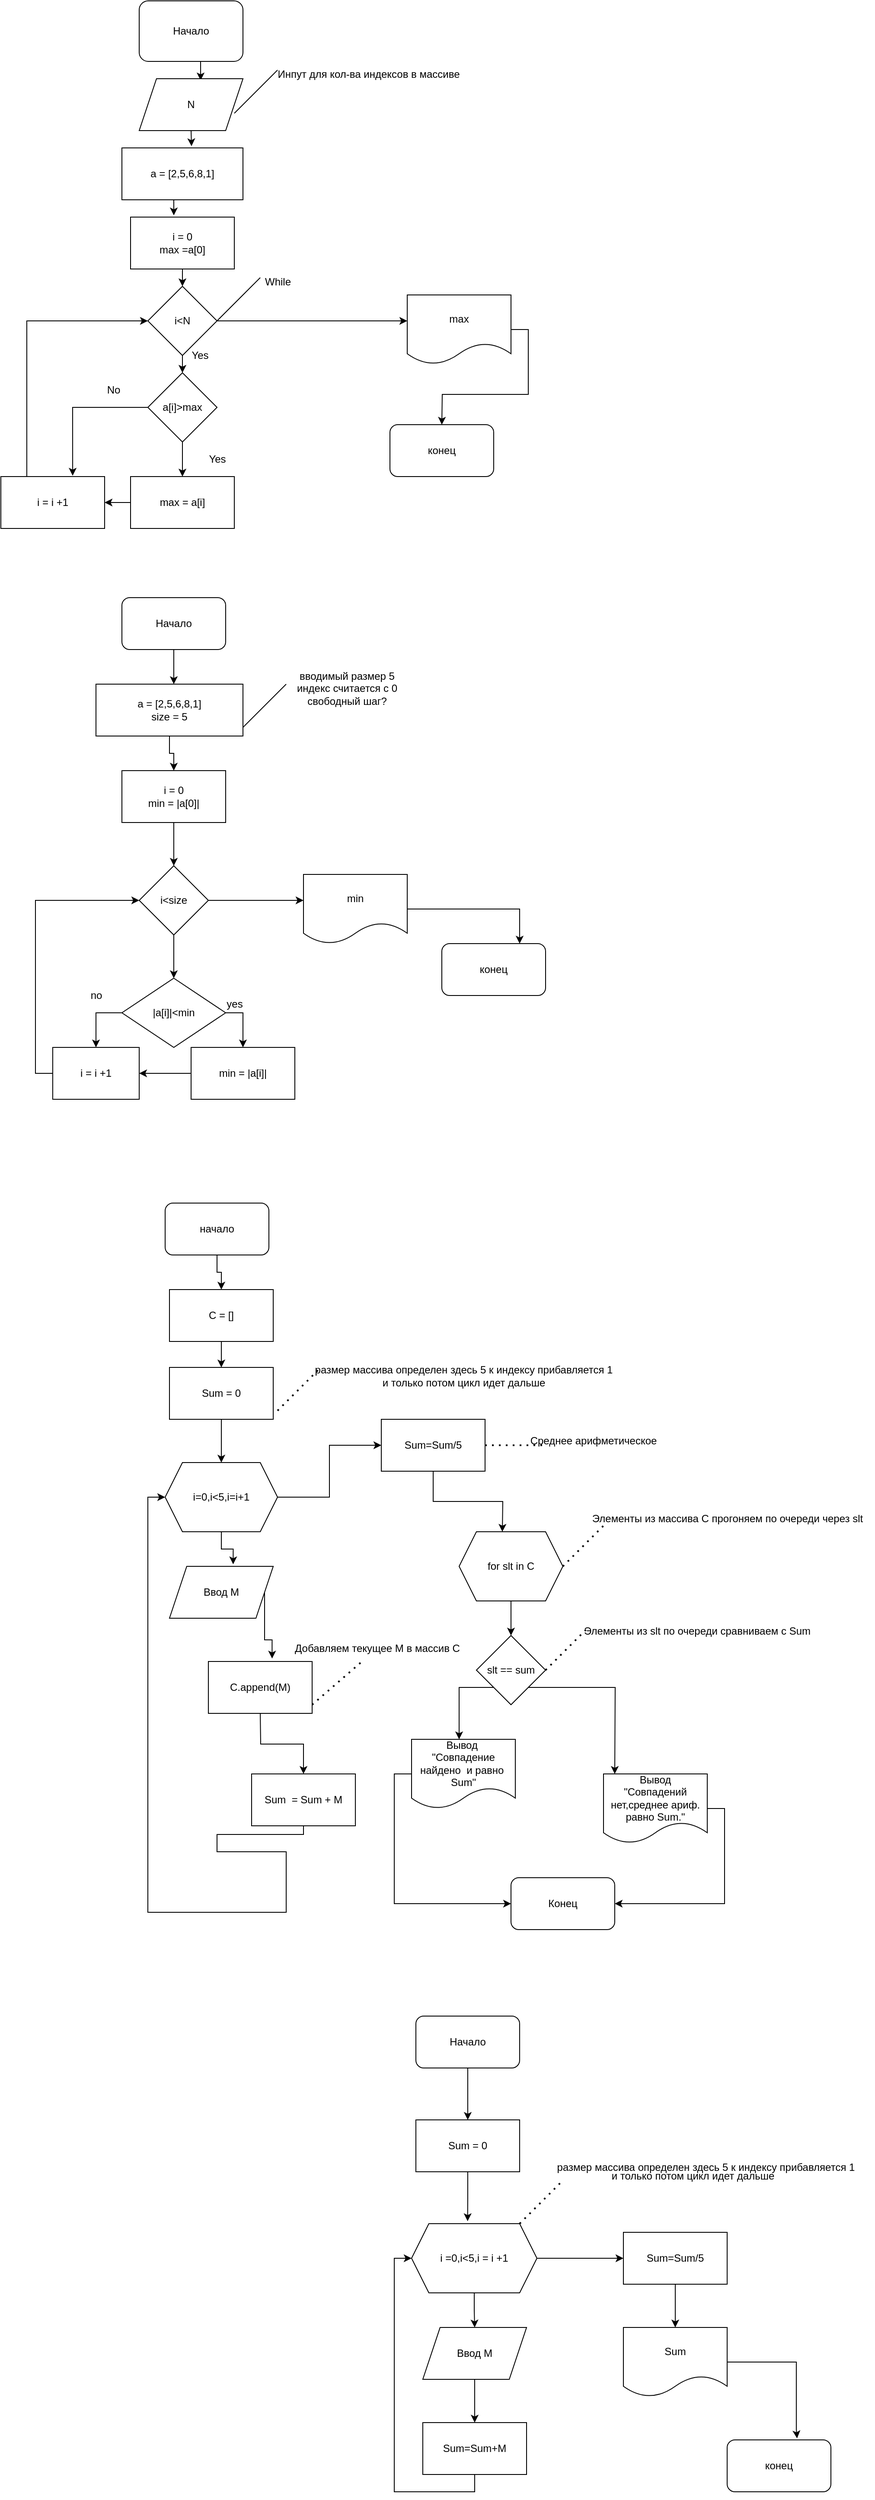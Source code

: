 <mxfile version="20.0.4" type="github">
  <diagram id="hOv4CMc3h8eQaiwRDZ-S" name="Page-1">
    <mxGraphModel dx="924" dy="865" grid="1" gridSize="10" guides="1" tooltips="1" connect="1" arrows="1" fold="1" page="1" pageScale="1" pageWidth="2339" pageHeight="3300" math="0" shadow="0">
      <root>
        <mxCell id="0" />
        <mxCell id="1" parent="0" />
        <mxCell id="QKbRD4LOsCRDeP-cugI2-16" style="edgeStyle=orthogonalEdgeStyle;rounded=0;orthogonalLoop=1;jettySize=auto;html=1;exitX=0.5;exitY=1;exitDx=0;exitDy=0;entryX=0.592;entryY=0.033;entryDx=0;entryDy=0;entryPerimeter=0;" parent="1" source="QKbRD4LOsCRDeP-cugI2-1" target="QKbRD4LOsCRDeP-cugI2-3" edge="1">
          <mxGeometry relative="1" as="geometry" />
        </mxCell>
        <mxCell id="QKbRD4LOsCRDeP-cugI2-1" value="&lt;font style=&quot;vertical-align: inherit;&quot;&gt;&lt;font style=&quot;vertical-align: inherit;&quot;&gt;Начало&lt;/font&gt;&lt;/font&gt;" style="rounded=1;whiteSpace=wrap;html=1;" parent="1" vertex="1">
          <mxGeometry x="290" y="30" width="120" height="70" as="geometry" />
        </mxCell>
        <mxCell id="QKbRD4LOsCRDeP-cugI2-5" style="edgeStyle=orthogonalEdgeStyle;rounded=0;orthogonalLoop=1;jettySize=auto;html=1;exitX=0.5;exitY=1;exitDx=0;exitDy=0;entryX=0.575;entryY=-0.033;entryDx=0;entryDy=0;entryPerimeter=0;" parent="1" source="QKbRD4LOsCRDeP-cugI2-3" target="QKbRD4LOsCRDeP-cugI2-4" edge="1">
          <mxGeometry relative="1" as="geometry" />
        </mxCell>
        <mxCell id="QKbRD4LOsCRDeP-cugI2-3" value="N" style="shape=parallelogram;perimeter=parallelogramPerimeter;whiteSpace=wrap;html=1;fixedSize=1;" parent="1" vertex="1">
          <mxGeometry x="290" y="120" width="120" height="60" as="geometry" />
        </mxCell>
        <mxCell id="QKbRD4LOsCRDeP-cugI2-17" style="edgeStyle=orthogonalEdgeStyle;rounded=0;orthogonalLoop=1;jettySize=auto;html=1;exitX=0.5;exitY=1;exitDx=0;exitDy=0;entryX=0.417;entryY=-0.033;entryDx=0;entryDy=0;entryPerimeter=0;" parent="1" source="QKbRD4LOsCRDeP-cugI2-4" target="QKbRD4LOsCRDeP-cugI2-14" edge="1">
          <mxGeometry relative="1" as="geometry" />
        </mxCell>
        <mxCell id="QKbRD4LOsCRDeP-cugI2-4" value="a = [2,5,6,8,1]" style="rounded=0;whiteSpace=wrap;html=1;" parent="1" vertex="1">
          <mxGeometry x="270" y="200" width="140" height="60" as="geometry" />
        </mxCell>
        <mxCell id="QKbRD4LOsCRDeP-cugI2-7" value="" style="endArrow=none;html=1;rounded=0;" parent="1" edge="1">
          <mxGeometry width="50" height="50" relative="1" as="geometry">
            <mxPoint x="400" y="160" as="sourcePoint" />
            <mxPoint x="450" y="110" as="targetPoint" />
          </mxGeometry>
        </mxCell>
        <mxCell id="QKbRD4LOsCRDeP-cugI2-9" value="Инпут для кол-ва индексов в массиве" style="text;html=1;align=center;verticalAlign=middle;resizable=0;points=[];autosize=1;strokeColor=none;fillColor=none;" parent="1" vertex="1">
          <mxGeometry x="440" y="100" width="230" height="30" as="geometry" />
        </mxCell>
        <mxCell id="QKbRD4LOsCRDeP-cugI2-18" style="edgeStyle=orthogonalEdgeStyle;rounded=0;orthogonalLoop=1;jettySize=auto;html=1;exitX=0.5;exitY=1;exitDx=0;exitDy=0;" parent="1" source="QKbRD4LOsCRDeP-cugI2-10" edge="1">
          <mxGeometry relative="1" as="geometry">
            <mxPoint x="340" y="460" as="targetPoint" />
          </mxGeometry>
        </mxCell>
        <mxCell id="x33IBUeL9OFxQDD6_skh-16" style="edgeStyle=orthogonalEdgeStyle;rounded=0;orthogonalLoop=1;jettySize=auto;html=1;exitX=1;exitY=0.5;exitDx=0;exitDy=0;" parent="1" source="QKbRD4LOsCRDeP-cugI2-10" edge="1">
          <mxGeometry relative="1" as="geometry">
            <mxPoint x="600" y="400" as="targetPoint" />
          </mxGeometry>
        </mxCell>
        <mxCell id="QKbRD4LOsCRDeP-cugI2-10" value="&lt;font style=&quot;vertical-align: inherit;&quot;&gt;&lt;font style=&quot;vertical-align: inherit;&quot;&gt;i&amp;lt;N&lt;/font&gt;&lt;/font&gt;" style="rhombus;whiteSpace=wrap;html=1;" parent="1" vertex="1">
          <mxGeometry x="300" y="360" width="80" height="80" as="geometry" />
        </mxCell>
        <mxCell id="QKbRD4LOsCRDeP-cugI2-15" style="edgeStyle=orthogonalEdgeStyle;rounded=0;orthogonalLoop=1;jettySize=auto;html=1;exitX=0.5;exitY=1;exitDx=0;exitDy=0;entryX=0.5;entryY=0;entryDx=0;entryDy=0;" parent="1" source="QKbRD4LOsCRDeP-cugI2-14" target="QKbRD4LOsCRDeP-cugI2-10" edge="1">
          <mxGeometry relative="1" as="geometry" />
        </mxCell>
        <mxCell id="QKbRD4LOsCRDeP-cugI2-14" value="&lt;font style=&quot;vertical-align: inherit;&quot;&gt;&lt;font style=&quot;vertical-align: inherit;&quot;&gt;&lt;font style=&quot;vertical-align: inherit;&quot;&gt;&lt;font style=&quot;vertical-align: inherit;&quot;&gt;&lt;font style=&quot;vertical-align: inherit;&quot;&gt;&lt;font style=&quot;vertical-align: inherit;&quot;&gt;&lt;font style=&quot;vertical-align: inherit;&quot;&gt;&lt;font style=&quot;vertical-align: inherit;&quot;&gt;i = 0&lt;br&gt;max =a[0]&lt;br&gt;&lt;/font&gt;&lt;/font&gt;&lt;/font&gt;&lt;/font&gt;&lt;/font&gt;&lt;/font&gt;&lt;/font&gt;&lt;/font&gt;" style="rounded=0;whiteSpace=wrap;html=1;" parent="1" vertex="1">
          <mxGeometry x="280" y="280" width="120" height="60" as="geometry" />
        </mxCell>
        <mxCell id="QKbRD4LOsCRDeP-cugI2-20" value="Yes" style="text;html=1;align=center;verticalAlign=middle;resizable=0;points=[];autosize=1;strokeColor=none;fillColor=none;" parent="1" vertex="1">
          <mxGeometry x="340" y="425" width="40" height="30" as="geometry" />
        </mxCell>
        <mxCell id="QKbRD4LOsCRDeP-cugI2-22" value="" style="endArrow=none;html=1;rounded=0;" parent="1" edge="1">
          <mxGeometry width="50" height="50" relative="1" as="geometry">
            <mxPoint x="380" y="400" as="sourcePoint" />
            <mxPoint x="430" y="350" as="targetPoint" />
          </mxGeometry>
        </mxCell>
        <mxCell id="QKbRD4LOsCRDeP-cugI2-23" value="While" style="text;html=1;align=center;verticalAlign=middle;resizable=0;points=[];autosize=1;strokeColor=none;fillColor=none;" parent="1" vertex="1">
          <mxGeometry x="425" y="340" width="50" height="30" as="geometry" />
        </mxCell>
        <mxCell id="x33IBUeL9OFxQDD6_skh-7" style="edgeStyle=orthogonalEdgeStyle;rounded=0;orthogonalLoop=1;jettySize=auto;html=1;exitX=0.5;exitY=1;exitDx=0;exitDy=0;entryX=0.5;entryY=0;entryDx=0;entryDy=0;" parent="1" source="QKbRD4LOsCRDeP-cugI2-24" target="x33IBUeL9OFxQDD6_skh-5" edge="1">
          <mxGeometry relative="1" as="geometry" />
        </mxCell>
        <mxCell id="x33IBUeL9OFxQDD6_skh-10" style="edgeStyle=orthogonalEdgeStyle;rounded=0;orthogonalLoop=1;jettySize=auto;html=1;exitX=0;exitY=0.5;exitDx=0;exitDy=0;entryX=0.692;entryY=-0.017;entryDx=0;entryDy=0;entryPerimeter=0;" parent="1" source="QKbRD4LOsCRDeP-cugI2-24" target="x33IBUeL9OFxQDD6_skh-8" edge="1">
          <mxGeometry relative="1" as="geometry" />
        </mxCell>
        <mxCell id="QKbRD4LOsCRDeP-cugI2-24" value="&lt;font style=&quot;vertical-align: inherit;&quot;&gt;&lt;font style=&quot;vertical-align: inherit;&quot;&gt;а[i]&amp;gt;max&lt;/font&gt;&lt;/font&gt;" style="rhombus;whiteSpace=wrap;html=1;" parent="1" vertex="1">
          <mxGeometry x="300" y="460" width="80" height="80" as="geometry" />
        </mxCell>
        <mxCell id="x33IBUeL9OFxQDD6_skh-3" value="Yes" style="text;html=1;align=center;verticalAlign=middle;resizable=0;points=[];autosize=1;strokeColor=none;fillColor=none;" parent="1" vertex="1">
          <mxGeometry x="360" y="545" width="40" height="30" as="geometry" />
        </mxCell>
        <mxCell id="x33IBUeL9OFxQDD6_skh-9" style="edgeStyle=orthogonalEdgeStyle;rounded=0;orthogonalLoop=1;jettySize=auto;html=1;exitX=0;exitY=0.5;exitDx=0;exitDy=0;entryX=1;entryY=0.5;entryDx=0;entryDy=0;" parent="1" source="x33IBUeL9OFxQDD6_skh-5" target="x33IBUeL9OFxQDD6_skh-8" edge="1">
          <mxGeometry relative="1" as="geometry" />
        </mxCell>
        <mxCell id="x33IBUeL9OFxQDD6_skh-5" value="max = a[i]" style="rounded=0;whiteSpace=wrap;html=1;" parent="1" vertex="1">
          <mxGeometry x="280" y="580" width="120" height="60" as="geometry" />
        </mxCell>
        <mxCell id="x33IBUeL9OFxQDD6_skh-15" style="edgeStyle=orthogonalEdgeStyle;rounded=0;orthogonalLoop=1;jettySize=auto;html=1;exitX=0.25;exitY=0;exitDx=0;exitDy=0;entryX=0;entryY=0.5;entryDx=0;entryDy=0;" parent="1" source="x33IBUeL9OFxQDD6_skh-8" target="QKbRD4LOsCRDeP-cugI2-10" edge="1">
          <mxGeometry relative="1" as="geometry" />
        </mxCell>
        <mxCell id="x33IBUeL9OFxQDD6_skh-8" value="i = i +1" style="rounded=0;whiteSpace=wrap;html=1;" parent="1" vertex="1">
          <mxGeometry x="130" y="580" width="120" height="60" as="geometry" />
        </mxCell>
        <mxCell id="x33IBUeL9OFxQDD6_skh-11" value="No" style="text;html=1;align=center;verticalAlign=middle;resizable=0;points=[];autosize=1;strokeColor=none;fillColor=none;" parent="1" vertex="1">
          <mxGeometry x="240" y="465" width="40" height="30" as="geometry" />
        </mxCell>
        <mxCell id="x33IBUeL9OFxQDD6_skh-18" style="edgeStyle=orthogonalEdgeStyle;rounded=0;orthogonalLoop=1;jettySize=auto;html=1;exitX=1;exitY=0.5;exitDx=0;exitDy=0;" parent="1" source="x33IBUeL9OFxQDD6_skh-17" edge="1">
          <mxGeometry relative="1" as="geometry">
            <mxPoint x="640" y="520" as="targetPoint" />
          </mxGeometry>
        </mxCell>
        <mxCell id="x33IBUeL9OFxQDD6_skh-17" value="max" style="shape=document;whiteSpace=wrap;html=1;boundedLbl=1;" parent="1" vertex="1">
          <mxGeometry x="600" y="370" width="120" height="80" as="geometry" />
        </mxCell>
        <mxCell id="x33IBUeL9OFxQDD6_skh-19" value="конец" style="rounded=1;whiteSpace=wrap;html=1;" parent="1" vertex="1">
          <mxGeometry x="580" y="520" width="120" height="60" as="geometry" />
        </mxCell>
        <mxCell id="abF6mprupppWIq8DB4ML-5" style="edgeStyle=orthogonalEdgeStyle;rounded=0;orthogonalLoop=1;jettySize=auto;html=1;exitX=0.5;exitY=1;exitDx=0;exitDy=0;" parent="1" source="abF6mprupppWIq8DB4ML-2" edge="1">
          <mxGeometry relative="1" as="geometry">
            <mxPoint x="330" y="820" as="targetPoint" />
          </mxGeometry>
        </mxCell>
        <mxCell id="abF6mprupppWIq8DB4ML-2" value="Начало" style="rounded=1;whiteSpace=wrap;html=1;" parent="1" vertex="1">
          <mxGeometry x="270" y="720" width="120" height="60" as="geometry" />
        </mxCell>
        <mxCell id="abF6mprupppWIq8DB4ML-7" style="edgeStyle=orthogonalEdgeStyle;rounded=0;orthogonalLoop=1;jettySize=auto;html=1;exitX=0.5;exitY=1;exitDx=0;exitDy=0;" parent="1" source="abF6mprupppWIq8DB4ML-3" target="abF6mprupppWIq8DB4ML-6" edge="1">
          <mxGeometry relative="1" as="geometry" />
        </mxCell>
        <mxCell id="abF6mprupppWIq8DB4ML-3" value="a = [2,5,6,8,1]&lt;br&gt;size = 5" style="rounded=0;whiteSpace=wrap;html=1;" parent="1" vertex="1">
          <mxGeometry x="240" y="820" width="170" height="60" as="geometry" />
        </mxCell>
        <mxCell id="abF6mprupppWIq8DB4ML-10" style="edgeStyle=orthogonalEdgeStyle;rounded=0;orthogonalLoop=1;jettySize=auto;html=1;exitX=0.5;exitY=1;exitDx=0;exitDy=0;" parent="1" source="abF6mprupppWIq8DB4ML-6" target="abF6mprupppWIq8DB4ML-8" edge="1">
          <mxGeometry relative="1" as="geometry" />
        </mxCell>
        <mxCell id="abF6mprupppWIq8DB4ML-6" value="i = 0&lt;br&gt;min = |a[0]|" style="rounded=0;whiteSpace=wrap;html=1;" parent="1" vertex="1">
          <mxGeometry x="270" y="920" width="120" height="60" as="geometry" />
        </mxCell>
        <mxCell id="abF6mprupppWIq8DB4ML-12" style="edgeStyle=orthogonalEdgeStyle;rounded=0;orthogonalLoop=1;jettySize=auto;html=1;exitX=0.5;exitY=1;exitDx=0;exitDy=0;entryX=0.5;entryY=0;entryDx=0;entryDy=0;" parent="1" source="abF6mprupppWIq8DB4ML-8" target="abF6mprupppWIq8DB4ML-11" edge="1">
          <mxGeometry relative="1" as="geometry" />
        </mxCell>
        <mxCell id="3ugPMBBeOcP1mLZwPPLr-2" style="edgeStyle=orthogonalEdgeStyle;rounded=0;orthogonalLoop=1;jettySize=auto;html=1;exitX=1;exitY=0.5;exitDx=0;exitDy=0;" parent="1" source="abF6mprupppWIq8DB4ML-8" edge="1">
          <mxGeometry relative="1" as="geometry">
            <mxPoint x="480" y="1070" as="targetPoint" />
          </mxGeometry>
        </mxCell>
        <mxCell id="abF6mprupppWIq8DB4ML-8" value="i&amp;lt;size" style="rhombus;whiteSpace=wrap;html=1;" parent="1" vertex="1">
          <mxGeometry x="290" y="1030" width="80" height="80" as="geometry" />
        </mxCell>
        <mxCell id="abF6mprupppWIq8DB4ML-15" style="edgeStyle=orthogonalEdgeStyle;rounded=0;orthogonalLoop=1;jettySize=auto;html=1;exitX=0;exitY=0.5;exitDx=0;exitDy=0;entryX=0.5;entryY=0;entryDx=0;entryDy=0;" parent="1" source="abF6mprupppWIq8DB4ML-11" target="abF6mprupppWIq8DB4ML-14" edge="1">
          <mxGeometry relative="1" as="geometry" />
        </mxCell>
        <mxCell id="abF6mprupppWIq8DB4ML-24" style="edgeStyle=orthogonalEdgeStyle;rounded=0;orthogonalLoop=1;jettySize=auto;html=1;exitX=1;exitY=0.5;exitDx=0;exitDy=0;" parent="1" source="abF6mprupppWIq8DB4ML-11" target="abF6mprupppWIq8DB4ML-23" edge="1">
          <mxGeometry relative="1" as="geometry" />
        </mxCell>
        <mxCell id="abF6mprupppWIq8DB4ML-11" value="&lt;font style=&quot;vertical-align: inherit;&quot;&gt;&lt;font style=&quot;vertical-align: inherit;&quot;&gt;|а[i]|&amp;lt;min&lt;/font&gt;&lt;/font&gt;" style="rhombus;whiteSpace=wrap;html=1;" parent="1" vertex="1">
          <mxGeometry x="270" y="1160" width="120" height="80" as="geometry" />
        </mxCell>
        <mxCell id="abF6mprupppWIq8DB4ML-16" style="edgeStyle=orthogonalEdgeStyle;rounded=0;orthogonalLoop=1;jettySize=auto;html=1;exitX=0;exitY=0.5;exitDx=0;exitDy=0;entryX=0;entryY=0.5;entryDx=0;entryDy=0;" parent="1" source="abF6mprupppWIq8DB4ML-14" target="abF6mprupppWIq8DB4ML-8" edge="1">
          <mxGeometry relative="1" as="geometry" />
        </mxCell>
        <mxCell id="abF6mprupppWIq8DB4ML-14" value="i = i +1" style="rounded=0;whiteSpace=wrap;html=1;" parent="1" vertex="1">
          <mxGeometry x="190" y="1240" width="100" height="60" as="geometry" />
        </mxCell>
        <mxCell id="abF6mprupppWIq8DB4ML-19" value="no" style="text;html=1;align=center;verticalAlign=middle;resizable=0;points=[];autosize=1;strokeColor=none;fillColor=none;" parent="1" vertex="1">
          <mxGeometry x="220" y="1165" width="40" height="30" as="geometry" />
        </mxCell>
        <mxCell id="3ugPMBBeOcP1mLZwPPLr-1" style="edgeStyle=orthogonalEdgeStyle;rounded=0;orthogonalLoop=1;jettySize=auto;html=1;entryX=1;entryY=0.5;entryDx=0;entryDy=0;" parent="1" source="abF6mprupppWIq8DB4ML-23" target="abF6mprupppWIq8DB4ML-14" edge="1">
          <mxGeometry relative="1" as="geometry" />
        </mxCell>
        <mxCell id="abF6mprupppWIq8DB4ML-23" value="min = |a[i]|" style="rounded=0;whiteSpace=wrap;html=1;" parent="1" vertex="1">
          <mxGeometry x="350" y="1240" width="120" height="60" as="geometry" />
        </mxCell>
        <mxCell id="abF6mprupppWIq8DB4ML-26" value="yes" style="text;html=1;align=center;verticalAlign=middle;resizable=0;points=[];autosize=1;strokeColor=none;fillColor=none;" parent="1" vertex="1">
          <mxGeometry x="380" y="1175" width="40" height="30" as="geometry" />
        </mxCell>
        <mxCell id="abF6mprupppWIq8DB4ML-28" value="" style="endArrow=none;html=1;rounded=0;" parent="1" edge="1">
          <mxGeometry width="50" height="50" relative="1" as="geometry">
            <mxPoint x="410" y="870" as="sourcePoint" />
            <mxPoint x="460" y="820" as="targetPoint" />
          </mxGeometry>
        </mxCell>
        <mxCell id="abF6mprupppWIq8DB4ML-29" value="вводимый размер 5&lt;br&gt;индекс считается с 0&lt;br&gt;свободный шаг?" style="text;html=1;align=center;verticalAlign=middle;resizable=0;points=[];autosize=1;strokeColor=none;fillColor=none;" parent="1" vertex="1">
          <mxGeometry x="460" y="800" width="140" height="50" as="geometry" />
        </mxCell>
        <mxCell id="3ugPMBBeOcP1mLZwPPLr-5" style="edgeStyle=orthogonalEdgeStyle;rounded=0;orthogonalLoop=1;jettySize=auto;html=1;exitX=1;exitY=0.5;exitDx=0;exitDy=0;entryX=0.75;entryY=0;entryDx=0;entryDy=0;" parent="1" source="3ugPMBBeOcP1mLZwPPLr-3" target="3ugPMBBeOcP1mLZwPPLr-4" edge="1">
          <mxGeometry relative="1" as="geometry" />
        </mxCell>
        <mxCell id="3ugPMBBeOcP1mLZwPPLr-3" value="min" style="shape=document;whiteSpace=wrap;html=1;boundedLbl=1;" parent="1" vertex="1">
          <mxGeometry x="480" y="1040" width="120" height="80" as="geometry" />
        </mxCell>
        <mxCell id="3ugPMBBeOcP1mLZwPPLr-4" value="конец" style="rounded=1;whiteSpace=wrap;html=1;" parent="1" vertex="1">
          <mxGeometry x="640" y="1120" width="120" height="60" as="geometry" />
        </mxCell>
        <mxCell id="7UkuXEC-VQRonw2ITMXY-3" style="edgeStyle=orthogonalEdgeStyle;rounded=0;orthogonalLoop=1;jettySize=auto;html=1;exitX=0.5;exitY=1;exitDx=0;exitDy=0;entryX=0.5;entryY=0;entryDx=0;entryDy=0;" parent="1" source="7UkuXEC-VQRonw2ITMXY-1" edge="1" target="ZDNeydZIDDJZH1glknqO-6">
          <mxGeometry relative="1" as="geometry">
            <mxPoint x="385" y="1515" as="targetPoint" />
          </mxGeometry>
        </mxCell>
        <mxCell id="7UkuXEC-VQRonw2ITMXY-1" value="&lt;font style=&quot;vertical-align: inherit;&quot;&gt;&lt;font style=&quot;vertical-align: inherit;&quot;&gt;начало&lt;/font&gt;&lt;/font&gt;" style="rounded=1;whiteSpace=wrap;html=1;" parent="1" vertex="1">
          <mxGeometry x="320" y="1420" width="120" height="60" as="geometry" />
        </mxCell>
        <mxCell id="7UkuXEC-VQRonw2ITMXY-18" style="edgeStyle=orthogonalEdgeStyle;rounded=0;orthogonalLoop=1;jettySize=auto;html=1;exitX=0.5;exitY=1;exitDx=0;exitDy=0;" parent="1" source="7UkuXEC-VQRonw2ITMXY-12" edge="1">
          <mxGeometry relative="1" as="geometry">
            <mxPoint x="380" y="1770" as="targetPoint" />
          </mxGeometry>
        </mxCell>
        <mxCell id="7UkuXEC-VQRonw2ITMXY-25" style="edgeStyle=orthogonalEdgeStyle;rounded=0;orthogonalLoop=1;jettySize=auto;html=1;exitX=1;exitY=0.5;exitDx=0;exitDy=0;entryX=0;entryY=0.5;entryDx=0;entryDy=0;" parent="1" source="7UkuXEC-VQRonw2ITMXY-12" edge="1" target="7UkuXEC-VQRonw2ITMXY-26">
          <mxGeometry relative="1" as="geometry">
            <mxPoint x="560" y="1700" as="targetPoint" />
          </mxGeometry>
        </mxCell>
        <mxCell id="ZDNeydZIDDJZH1glknqO-14" style="edgeStyle=orthogonalEdgeStyle;rounded=0;orthogonalLoop=1;jettySize=auto;html=1;exitX=0.5;exitY=1;exitDx=0;exitDy=0;entryX=0.614;entryY=-0.039;entryDx=0;entryDy=0;entryPerimeter=0;" edge="1" parent="1" source="7UkuXEC-VQRonw2ITMXY-12" target="7UkuXEC-VQRonw2ITMXY-20">
          <mxGeometry relative="1" as="geometry" />
        </mxCell>
        <mxCell id="7UkuXEC-VQRonw2ITMXY-12" value="i=0,i&amp;lt;5,i=i+1" style="shape=hexagon;perimeter=hexagonPerimeter2;whiteSpace=wrap;html=1;fixedSize=1;" parent="1" vertex="1">
          <mxGeometry x="320" y="1720" width="130" height="80" as="geometry" />
        </mxCell>
        <mxCell id="ZDNeydZIDDJZH1glknqO-5" value="" style="edgeStyle=orthogonalEdgeStyle;rounded=0;orthogonalLoop=1;jettySize=auto;html=1;" edge="1" parent="1" source="7UkuXEC-VQRonw2ITMXY-15" target="7UkuXEC-VQRonw2ITMXY-12">
          <mxGeometry relative="1" as="geometry" />
        </mxCell>
        <mxCell id="7UkuXEC-VQRonw2ITMXY-15" value="Sum = 0" style="rounded=0;whiteSpace=wrap;html=1;" parent="1" vertex="1">
          <mxGeometry x="325" y="1610" width="120" height="60" as="geometry" />
        </mxCell>
        <mxCell id="7UkuXEC-VQRonw2ITMXY-22" style="edgeStyle=orthogonalEdgeStyle;rounded=0;orthogonalLoop=1;jettySize=auto;html=1;entryX=0.5;entryY=0;entryDx=0;entryDy=0;" parent="1" target="7UkuXEC-VQRonw2ITMXY-21" edge="1">
          <mxGeometry relative="1" as="geometry">
            <mxPoint x="430" y="2010" as="sourcePoint" />
          </mxGeometry>
        </mxCell>
        <mxCell id="ZDNeydZIDDJZH1glknqO-16" style="edgeStyle=orthogonalEdgeStyle;rounded=0;orthogonalLoop=1;jettySize=auto;html=1;exitX=1;exitY=0.5;exitDx=0;exitDy=0;entryX=0.614;entryY=-0.057;entryDx=0;entryDy=0;entryPerimeter=0;" edge="1" parent="1" source="7UkuXEC-VQRonw2ITMXY-20" target="ZDNeydZIDDJZH1glknqO-15">
          <mxGeometry relative="1" as="geometry" />
        </mxCell>
        <mxCell id="7UkuXEC-VQRonw2ITMXY-20" value="Ввод М&lt;br&gt;" style="shape=parallelogram;perimeter=parallelogramPerimeter;whiteSpace=wrap;html=1;fixedSize=1;" parent="1" vertex="1">
          <mxGeometry x="325" y="1840" width="120" height="60" as="geometry" />
        </mxCell>
        <mxCell id="7UkuXEC-VQRonw2ITMXY-24" style="edgeStyle=orthogonalEdgeStyle;rounded=0;orthogonalLoop=1;jettySize=auto;html=1;entryX=0;entryY=0.5;entryDx=0;entryDy=0;" parent="1" target="7UkuXEC-VQRonw2ITMXY-12" edge="1">
          <mxGeometry relative="1" as="geometry">
            <mxPoint x="480" y="2140" as="sourcePoint" />
            <mxPoint x="310" y="1760" as="targetPoint" />
            <Array as="points">
              <mxPoint x="480" y="2150" />
              <mxPoint x="380" y="2150" />
              <mxPoint x="380" y="2170" />
              <mxPoint x="460" y="2170" />
              <mxPoint x="460" y="2240" />
              <mxPoint x="300" y="2240" />
              <mxPoint x="300" y="1760" />
            </Array>
          </mxGeometry>
        </mxCell>
        <mxCell id="7UkuXEC-VQRonw2ITMXY-21" value="Sum&amp;nbsp; = Sum + М" style="rounded=0;whiteSpace=wrap;html=1;" parent="1" vertex="1">
          <mxGeometry x="420" y="2080" width="120" height="60" as="geometry" />
        </mxCell>
        <mxCell id="7UkuXEC-VQRonw2ITMXY-30" style="edgeStyle=orthogonalEdgeStyle;rounded=0;orthogonalLoop=1;jettySize=auto;html=1;exitX=0.5;exitY=1;exitDx=0;exitDy=0;entryX=0.5;entryY=0;entryDx=0;entryDy=0;" parent="1" source="7UkuXEC-VQRonw2ITMXY-26" edge="1">
          <mxGeometry relative="1" as="geometry">
            <mxPoint x="710" y="1800" as="targetPoint" />
          </mxGeometry>
        </mxCell>
        <mxCell id="7UkuXEC-VQRonw2ITMXY-26" value="Sum=Sum/5" style="rounded=0;whiteSpace=wrap;html=1;" parent="1" vertex="1">
          <mxGeometry x="570" y="1670" width="120" height="60" as="geometry" />
        </mxCell>
        <mxCell id="7UkuXEC-VQRonw2ITMXY-35" value="размер массива определен здесь 5 к индексу прибавляется 1&lt;br&gt;и только потом цикл идет дальше" style="text;html=1;align=center;verticalAlign=middle;resizable=0;points=[];autosize=1;strokeColor=none;fillColor=none;" parent="1" vertex="1">
          <mxGeometry x="480" y="1600" width="370" height="40" as="geometry" />
        </mxCell>
        <mxCell id="ZDNeydZIDDJZH1glknqO-7" style="edgeStyle=orthogonalEdgeStyle;rounded=0;orthogonalLoop=1;jettySize=auto;html=1;exitX=0.5;exitY=1;exitDx=0;exitDy=0;entryX=0.5;entryY=0;entryDx=0;entryDy=0;" edge="1" parent="1" source="ZDNeydZIDDJZH1glknqO-6" target="7UkuXEC-VQRonw2ITMXY-15">
          <mxGeometry relative="1" as="geometry" />
        </mxCell>
        <mxCell id="ZDNeydZIDDJZH1glknqO-6" value="C = []" style="rounded=0;whiteSpace=wrap;html=1;" vertex="1" parent="1">
          <mxGeometry x="325" y="1520" width="120" height="60" as="geometry" />
        </mxCell>
        <mxCell id="ZDNeydZIDDJZH1glknqO-3" value="Среднее арифметическое" style="text;html=1;align=center;verticalAlign=middle;resizable=0;points=[];autosize=1;strokeColor=none;fillColor=none;" vertex="1" parent="1">
          <mxGeometry x="730" y="1680" width="170" height="30" as="geometry" />
        </mxCell>
        <mxCell id="ZDNeydZIDDJZH1glknqO-10" value="" style="endArrow=none;dashed=1;html=1;dashPattern=1 3;strokeWidth=2;rounded=0;" edge="1" parent="1" source="7UkuXEC-VQRonw2ITMXY-26">
          <mxGeometry width="50" height="50" relative="1" as="geometry">
            <mxPoint x="690" y="1750" as="sourcePoint" />
            <mxPoint x="760.711" y="1700" as="targetPoint" />
          </mxGeometry>
        </mxCell>
        <mxCell id="ZDNeydZIDDJZH1glknqO-11" value="" style="endArrow=none;dashed=1;html=1;dashPattern=1 3;strokeWidth=2;rounded=0;" edge="1" parent="1">
          <mxGeometry width="50" height="50" relative="1" as="geometry">
            <mxPoint x="450" y="1660" as="sourcePoint" />
            <mxPoint x="500" y="1610" as="targetPoint" />
          </mxGeometry>
        </mxCell>
        <mxCell id="ZDNeydZIDDJZH1glknqO-15" value="C.append(M)" style="rounded=0;whiteSpace=wrap;html=1;" vertex="1" parent="1">
          <mxGeometry x="370" y="1950" width="120" height="60" as="geometry" />
        </mxCell>
        <mxCell id="ZDNeydZIDDJZH1glknqO-19" style="edgeStyle=orthogonalEdgeStyle;rounded=0;orthogonalLoop=1;jettySize=auto;html=1;exitX=0.5;exitY=1;exitDx=0;exitDy=0;" edge="1" parent="1" source="ZDNeydZIDDJZH1glknqO-17" target="ZDNeydZIDDJZH1glknqO-18">
          <mxGeometry relative="1" as="geometry" />
        </mxCell>
        <mxCell id="ZDNeydZIDDJZH1glknqO-17" value="for slt in C" style="shape=hexagon;perimeter=hexagonPerimeter2;whiteSpace=wrap;html=1;fixedSize=1;" vertex="1" parent="1">
          <mxGeometry x="660" y="1800" width="120" height="80" as="geometry" />
        </mxCell>
        <mxCell id="ZDNeydZIDDJZH1glknqO-30" style="edgeStyle=orthogonalEdgeStyle;rounded=0;orthogonalLoop=1;jettySize=auto;html=1;exitX=0;exitY=1;exitDx=0;exitDy=0;" edge="1" parent="1" source="ZDNeydZIDDJZH1glknqO-18">
          <mxGeometry relative="1" as="geometry">
            <mxPoint x="660" y="2040" as="targetPoint" />
          </mxGeometry>
        </mxCell>
        <mxCell id="ZDNeydZIDDJZH1glknqO-32" style="edgeStyle=orthogonalEdgeStyle;rounded=0;orthogonalLoop=1;jettySize=auto;html=1;exitX=1;exitY=1;exitDx=0;exitDy=0;" edge="1" parent="1" source="ZDNeydZIDDJZH1glknqO-18">
          <mxGeometry relative="1" as="geometry">
            <mxPoint x="840" y="2080" as="targetPoint" />
          </mxGeometry>
        </mxCell>
        <mxCell id="ZDNeydZIDDJZH1glknqO-18" value="slt == sum" style="rhombus;whiteSpace=wrap;html=1;" vertex="1" parent="1">
          <mxGeometry x="680" y="1920" width="80" height="80" as="geometry" />
        </mxCell>
        <mxCell id="ZDNeydZIDDJZH1glknqO-21" value="" style="endArrow=none;dashed=1;html=1;dashPattern=1 3;strokeWidth=2;rounded=0;startArrow=none;" edge="1" parent="1" source="ZDNeydZIDDJZH1glknqO-22">
          <mxGeometry width="50" height="50" relative="1" as="geometry">
            <mxPoint x="490" y="2000" as="sourcePoint" />
            <mxPoint x="540" y="1950" as="targetPoint" />
          </mxGeometry>
        </mxCell>
        <mxCell id="ZDNeydZIDDJZH1glknqO-22" value="Добавляем текущее М в массив С" style="text;html=1;align=center;verticalAlign=middle;resizable=0;points=[];autosize=1;strokeColor=none;fillColor=none;" vertex="1" parent="1">
          <mxGeometry x="460" y="1920" width="210" height="30" as="geometry" />
        </mxCell>
        <mxCell id="ZDNeydZIDDJZH1glknqO-23" value="" style="endArrow=none;dashed=1;html=1;dashPattern=1 3;strokeWidth=2;rounded=0;" edge="1" parent="1" target="ZDNeydZIDDJZH1glknqO-22">
          <mxGeometry width="50" height="50" relative="1" as="geometry">
            <mxPoint x="490" y="2000" as="sourcePoint" />
            <mxPoint x="540" y="1950" as="targetPoint" />
          </mxGeometry>
        </mxCell>
        <mxCell id="ZDNeydZIDDJZH1glknqO-26" value="" style="endArrow=none;dashed=1;html=1;dashPattern=1 3;strokeWidth=2;rounded=0;" edge="1" parent="1">
          <mxGeometry width="50" height="50" relative="1" as="geometry">
            <mxPoint x="780" y="1840" as="sourcePoint" />
            <mxPoint x="830" y="1790" as="targetPoint" />
          </mxGeometry>
        </mxCell>
        <mxCell id="ZDNeydZIDDJZH1glknqO-27" value="Элементы из массива С прогоняем по очереди через slt" style="text;html=1;align=center;verticalAlign=middle;resizable=0;points=[];autosize=1;strokeColor=none;fillColor=none;" vertex="1" parent="1">
          <mxGeometry x="800" y="1770" width="340" height="30" as="geometry" />
        </mxCell>
        <mxCell id="ZDNeydZIDDJZH1glknqO-28" value="" style="endArrow=none;dashed=1;html=1;dashPattern=1 3;strokeWidth=2;rounded=0;" edge="1" parent="1">
          <mxGeometry width="50" height="50" relative="1" as="geometry">
            <mxPoint x="760" y="1960" as="sourcePoint" />
            <mxPoint x="810" y="1910" as="targetPoint" />
          </mxGeometry>
        </mxCell>
        <mxCell id="ZDNeydZIDDJZH1glknqO-29" value="Элементы из slt по очереди сравниваем c Sum" style="text;html=1;align=center;verticalAlign=middle;resizable=0;points=[];autosize=1;strokeColor=none;fillColor=none;" vertex="1" parent="1">
          <mxGeometry x="790" y="1900" width="290" height="30" as="geometry" />
        </mxCell>
        <mxCell id="ZDNeydZIDDJZH1glknqO-36" style="edgeStyle=orthogonalEdgeStyle;rounded=0;orthogonalLoop=1;jettySize=auto;html=1;exitX=0;exitY=0.5;exitDx=0;exitDy=0;entryX=0;entryY=0.5;entryDx=0;entryDy=0;" edge="1" parent="1" source="ZDNeydZIDDJZH1glknqO-31" target="ZDNeydZIDDJZH1glknqO-35">
          <mxGeometry relative="1" as="geometry" />
        </mxCell>
        <mxCell id="ZDNeydZIDDJZH1glknqO-31" value="Вывод&amp;nbsp;&lt;br&gt;&quot;Совпадение найдено&amp;nbsp; и равно&amp;nbsp;&lt;br&gt;Sum&quot;" style="shape=document;whiteSpace=wrap;html=1;boundedLbl=1;" vertex="1" parent="1">
          <mxGeometry x="605" y="2040" width="120" height="80" as="geometry" />
        </mxCell>
        <mxCell id="ZDNeydZIDDJZH1glknqO-37" style="edgeStyle=orthogonalEdgeStyle;rounded=0;orthogonalLoop=1;jettySize=auto;html=1;exitX=1;exitY=0.5;exitDx=0;exitDy=0;entryX=1;entryY=0.5;entryDx=0;entryDy=0;" edge="1" parent="1" source="ZDNeydZIDDJZH1glknqO-33" target="ZDNeydZIDDJZH1glknqO-35">
          <mxGeometry relative="1" as="geometry" />
        </mxCell>
        <mxCell id="ZDNeydZIDDJZH1glknqO-33" value="Вывод&lt;br&gt;&quot;Совпадений нет,среднее ариф.&lt;br&gt;равно Sum.&quot;" style="shape=document;whiteSpace=wrap;html=1;boundedLbl=1;" vertex="1" parent="1">
          <mxGeometry x="827" y="2080" width="120" height="80" as="geometry" />
        </mxCell>
        <mxCell id="ZDNeydZIDDJZH1glknqO-35" value="Конец" style="rounded=1;whiteSpace=wrap;html=1;" vertex="1" parent="1">
          <mxGeometry x="720" y="2200" width="120" height="60" as="geometry" />
        </mxCell>
        <mxCell id="ZDNeydZIDDJZH1glknqO-40" style="edgeStyle=orthogonalEdgeStyle;rounded=0;orthogonalLoop=1;jettySize=auto;html=1;exitX=0.5;exitY=1;exitDx=0;exitDy=0;entryX=0.5;entryY=0;entryDx=0;entryDy=0;" edge="1" parent="1" source="ZDNeydZIDDJZH1glknqO-38" target="ZDNeydZIDDJZH1glknqO-39">
          <mxGeometry relative="1" as="geometry" />
        </mxCell>
        <mxCell id="ZDNeydZIDDJZH1glknqO-38" value="&lt;font style=&quot;vertical-align: inherit;&quot;&gt;&lt;font style=&quot;vertical-align: inherit;&quot;&gt;Начало&lt;/font&gt;&lt;/font&gt;" style="rounded=1;whiteSpace=wrap;html=1;" vertex="1" parent="1">
          <mxGeometry x="610" y="2360" width="120" height="60" as="geometry" />
        </mxCell>
        <mxCell id="ZDNeydZIDDJZH1glknqO-42" style="edgeStyle=orthogonalEdgeStyle;rounded=0;orthogonalLoop=1;jettySize=auto;html=1;exitX=0.5;exitY=1;exitDx=0;exitDy=0;entryX=0.447;entryY=-0.036;entryDx=0;entryDy=0;entryPerimeter=0;" edge="1" parent="1" source="ZDNeydZIDDJZH1glknqO-39" target="ZDNeydZIDDJZH1glknqO-41">
          <mxGeometry relative="1" as="geometry" />
        </mxCell>
        <mxCell id="ZDNeydZIDDJZH1glknqO-39" value="Sum = 0" style="rounded=0;whiteSpace=wrap;html=1;" vertex="1" parent="1">
          <mxGeometry x="610" y="2480" width="120" height="60" as="geometry" />
        </mxCell>
        <mxCell id="ZDNeydZIDDJZH1glknqO-44" style="edgeStyle=orthogonalEdgeStyle;rounded=0;orthogonalLoop=1;jettySize=auto;html=1;exitX=0.5;exitY=1;exitDx=0;exitDy=0;entryX=0.5;entryY=0;entryDx=0;entryDy=0;" edge="1" parent="1" source="ZDNeydZIDDJZH1glknqO-41" target="ZDNeydZIDDJZH1glknqO-43">
          <mxGeometry relative="1" as="geometry" />
        </mxCell>
        <mxCell id="ZDNeydZIDDJZH1glknqO-48" style="edgeStyle=orthogonalEdgeStyle;rounded=0;orthogonalLoop=1;jettySize=auto;html=1;exitX=1;exitY=0.5;exitDx=0;exitDy=0;" edge="1" parent="1" source="ZDNeydZIDDJZH1glknqO-41">
          <mxGeometry relative="1" as="geometry">
            <mxPoint x="850" y="2640" as="targetPoint" />
          </mxGeometry>
        </mxCell>
        <mxCell id="ZDNeydZIDDJZH1glknqO-41" value="i =0,i&amp;lt;5,i = i +1" style="shape=hexagon;perimeter=hexagonPerimeter2;whiteSpace=wrap;html=1;fixedSize=1;" vertex="1" parent="1">
          <mxGeometry x="605" y="2600" width="145" height="80" as="geometry" />
        </mxCell>
        <mxCell id="ZDNeydZIDDJZH1glknqO-46" style="edgeStyle=orthogonalEdgeStyle;rounded=0;orthogonalLoop=1;jettySize=auto;html=1;exitX=0.5;exitY=1;exitDx=0;exitDy=0;" edge="1" parent="1" source="ZDNeydZIDDJZH1glknqO-43" target="ZDNeydZIDDJZH1glknqO-45">
          <mxGeometry relative="1" as="geometry" />
        </mxCell>
        <mxCell id="ZDNeydZIDDJZH1glknqO-43" value="Ввод М" style="shape=parallelogram;perimeter=parallelogramPerimeter;whiteSpace=wrap;html=1;fixedSize=1;" vertex="1" parent="1">
          <mxGeometry x="618" y="2720" width="120" height="60" as="geometry" />
        </mxCell>
        <mxCell id="ZDNeydZIDDJZH1glknqO-47" style="edgeStyle=orthogonalEdgeStyle;rounded=0;orthogonalLoop=1;jettySize=auto;html=1;exitX=0.5;exitY=1;exitDx=0;exitDy=0;entryX=0;entryY=0.5;entryDx=0;entryDy=0;" edge="1" parent="1" source="ZDNeydZIDDJZH1glknqO-45" target="ZDNeydZIDDJZH1glknqO-41">
          <mxGeometry relative="1" as="geometry" />
        </mxCell>
        <mxCell id="ZDNeydZIDDJZH1glknqO-45" value="Sum=Sum+M" style="rounded=0;whiteSpace=wrap;html=1;" vertex="1" parent="1">
          <mxGeometry x="618" y="2830" width="120" height="60" as="geometry" />
        </mxCell>
        <mxCell id="ZDNeydZIDDJZH1glknqO-51" style="edgeStyle=orthogonalEdgeStyle;rounded=0;orthogonalLoop=1;jettySize=auto;html=1;exitX=0.5;exitY=1;exitDx=0;exitDy=0;entryX=0.5;entryY=0;entryDx=0;entryDy=0;" edge="1" parent="1" source="ZDNeydZIDDJZH1glknqO-49" target="ZDNeydZIDDJZH1glknqO-50">
          <mxGeometry relative="1" as="geometry" />
        </mxCell>
        <mxCell id="ZDNeydZIDDJZH1glknqO-49" value="Sum=Sum/5" style="rounded=0;whiteSpace=wrap;html=1;" vertex="1" parent="1">
          <mxGeometry x="850" y="2610" width="120" height="60" as="geometry" />
        </mxCell>
        <mxCell id="ZDNeydZIDDJZH1glknqO-53" style="edgeStyle=orthogonalEdgeStyle;rounded=0;orthogonalLoop=1;jettySize=auto;html=1;exitX=1;exitY=0.5;exitDx=0;exitDy=0;entryX=0.674;entryY=-0.03;entryDx=0;entryDy=0;entryPerimeter=0;" edge="1" parent="1" source="ZDNeydZIDDJZH1glknqO-50" target="ZDNeydZIDDJZH1glknqO-52">
          <mxGeometry relative="1" as="geometry">
            <Array as="points">
              <mxPoint x="1050" y="2760" />
              <mxPoint x="1050" y="2838" />
            </Array>
          </mxGeometry>
        </mxCell>
        <mxCell id="ZDNeydZIDDJZH1glknqO-50" value="Sum" style="shape=document;whiteSpace=wrap;html=1;boundedLbl=1;" vertex="1" parent="1">
          <mxGeometry x="850" y="2720" width="120" height="80" as="geometry" />
        </mxCell>
        <mxCell id="ZDNeydZIDDJZH1glknqO-52" value="конец" style="rounded=1;whiteSpace=wrap;html=1;" vertex="1" parent="1">
          <mxGeometry x="970" y="2850" width="120" height="60" as="geometry" />
        </mxCell>
        <mxCell id="ZDNeydZIDDJZH1glknqO-55" value="" style="endArrow=none;dashed=1;html=1;dashPattern=1 3;strokeWidth=2;rounded=0;" edge="1" parent="1">
          <mxGeometry width="50" height="50" relative="1" as="geometry">
            <mxPoint x="730" y="2600" as="sourcePoint" />
            <mxPoint x="780" y="2550" as="targetPoint" />
          </mxGeometry>
        </mxCell>
        <mxCell id="ZDNeydZIDDJZH1glknqO-57" value="размер массива определен здесь 5 к индексу прибавляется 1" style="text;html=1;align=center;verticalAlign=middle;resizable=0;points=[];autosize=1;strokeColor=none;fillColor=none;" vertex="1" parent="1">
          <mxGeometry x="760" y="2520" width="370" height="30" as="geometry" />
        </mxCell>
        <mxCell id="ZDNeydZIDDJZH1glknqO-59" value="и только потом цикл идет дальше" style="text;html=1;align=center;verticalAlign=middle;resizable=0;points=[];autosize=1;strokeColor=none;fillColor=none;" vertex="1" parent="1">
          <mxGeometry x="825" y="2530" width="210" height="30" as="geometry" />
        </mxCell>
      </root>
    </mxGraphModel>
  </diagram>
</mxfile>
